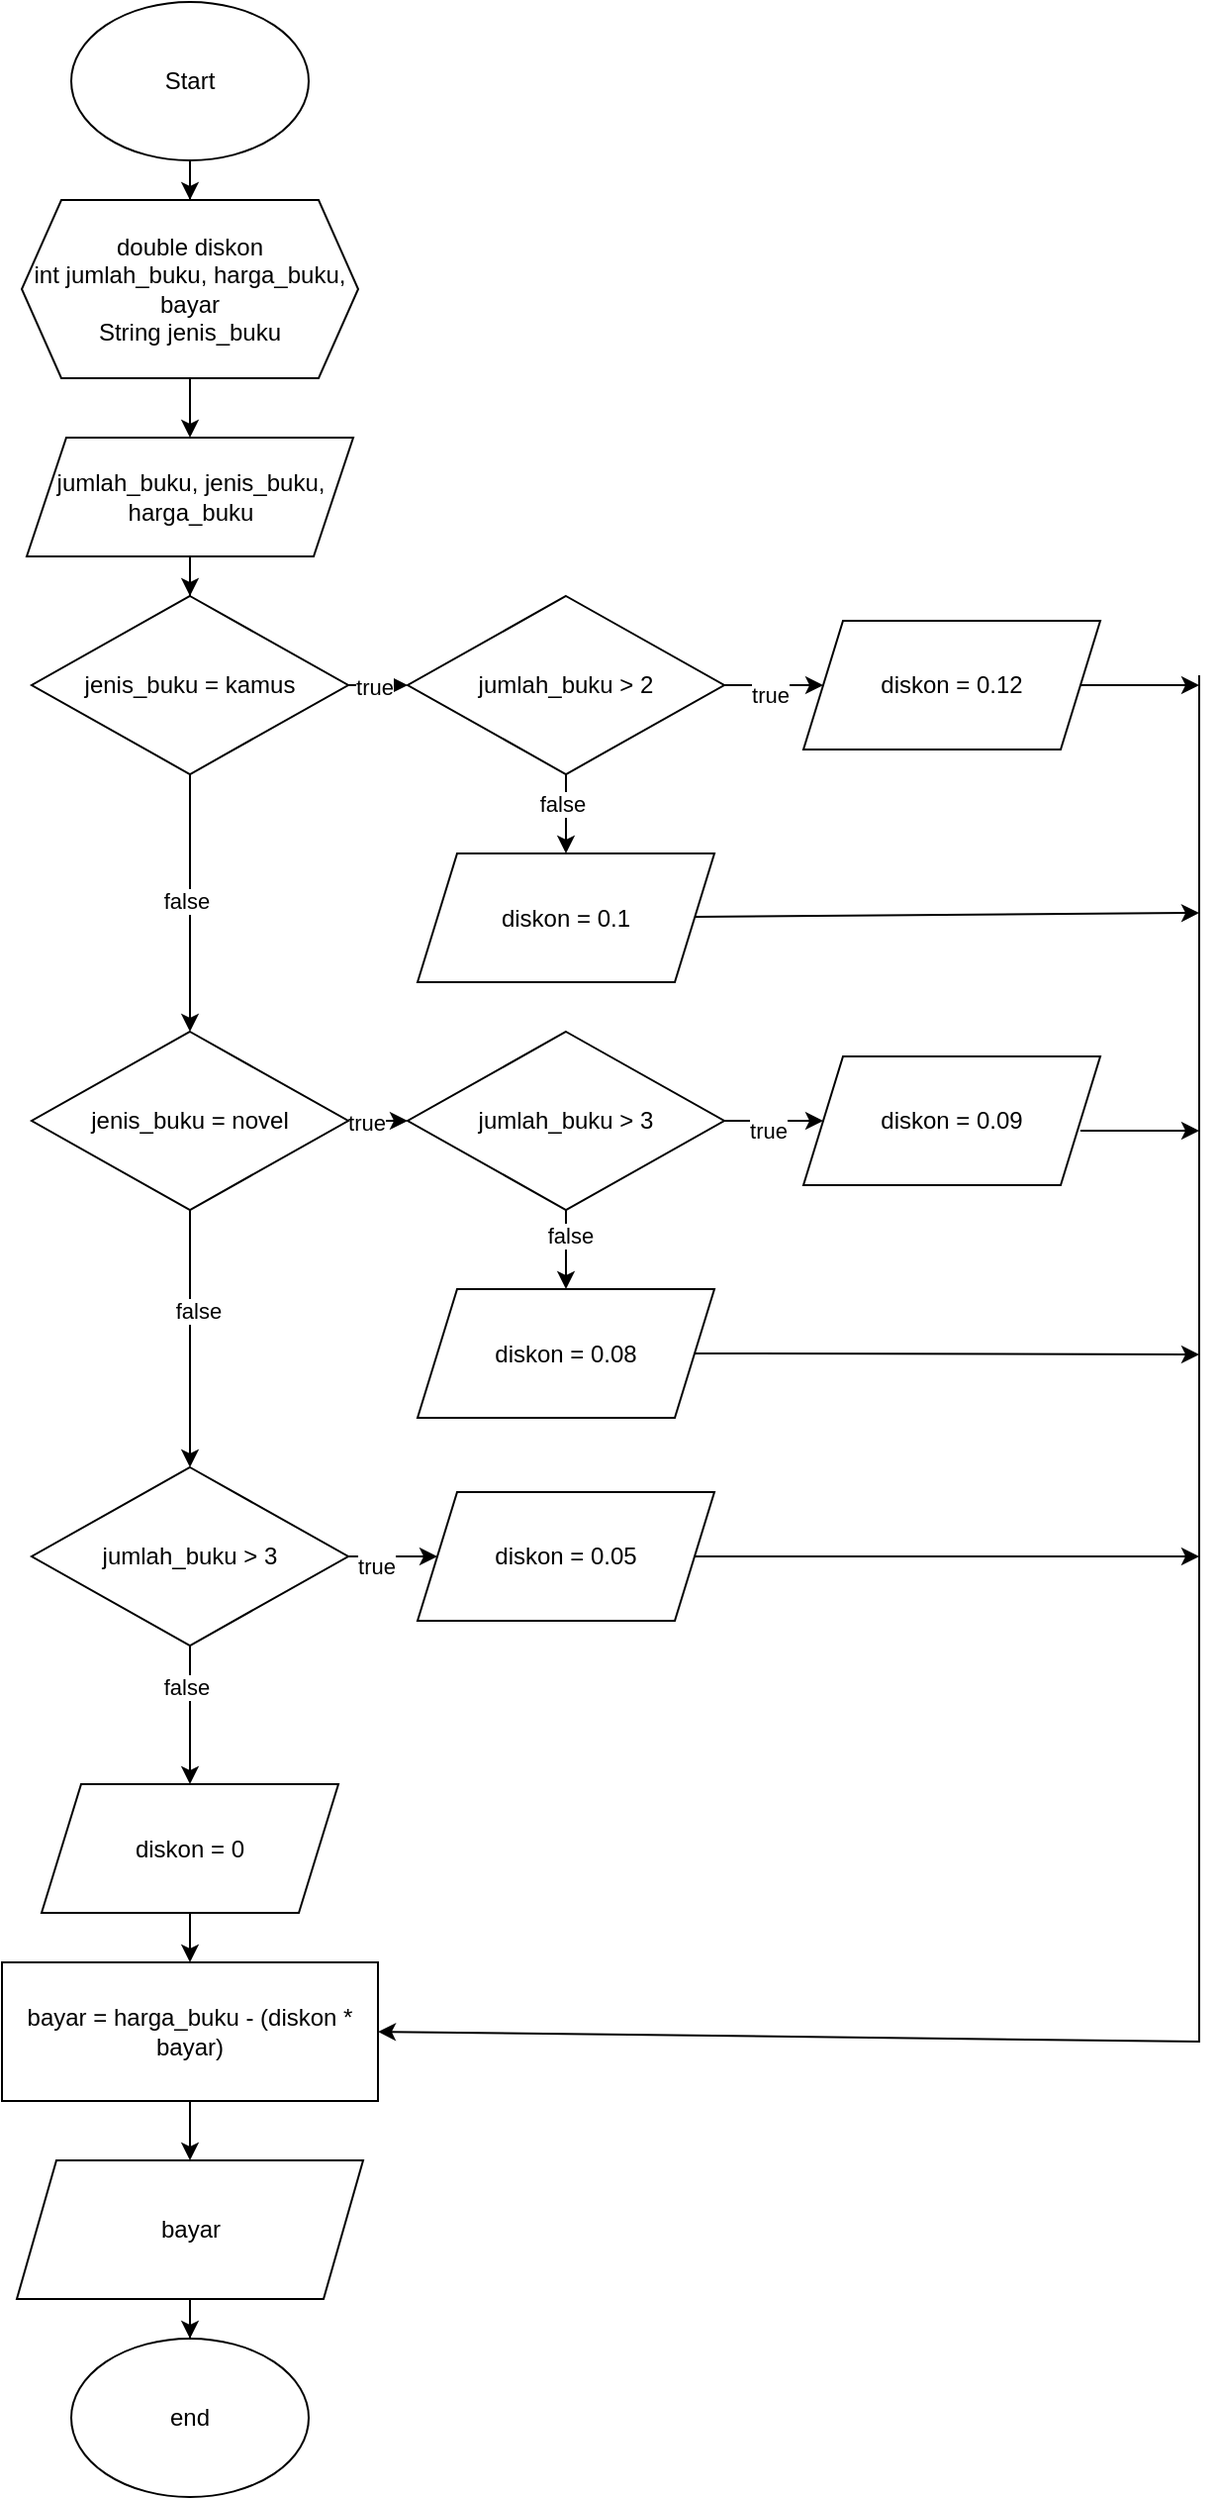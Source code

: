<mxfile version="21.8.2" type="device">
  <diagram id="C5RBs43oDa-KdzZeNtuy" name="Page-1">
    <mxGraphModel dx="1067" dy="507" grid="1" gridSize="10" guides="1" tooltips="1" connect="1" arrows="1" fold="1" page="1" pageScale="1" pageWidth="827" pageHeight="1169" math="0" shadow="0">
      <root>
        <mxCell id="WIyWlLk6GJQsqaUBKTNV-0" />
        <mxCell id="WIyWlLk6GJQsqaUBKTNV-1" parent="WIyWlLk6GJQsqaUBKTNV-0" />
        <mxCell id="WsQtwAhXcLKYjrfNKeOe-2" value="" style="edgeStyle=orthogonalEdgeStyle;rounded=0;orthogonalLoop=1;jettySize=auto;html=1;" edge="1" parent="WIyWlLk6GJQsqaUBKTNV-1" source="WsQtwAhXcLKYjrfNKeOe-0" target="WsQtwAhXcLKYjrfNKeOe-1">
          <mxGeometry relative="1" as="geometry" />
        </mxCell>
        <mxCell id="WsQtwAhXcLKYjrfNKeOe-0" value="Start" style="ellipse;whiteSpace=wrap;html=1;" vertex="1" parent="WIyWlLk6GJQsqaUBKTNV-1">
          <mxGeometry x="260" y="60" width="120" height="80" as="geometry" />
        </mxCell>
        <mxCell id="WsQtwAhXcLKYjrfNKeOe-4" value="" style="edgeStyle=orthogonalEdgeStyle;rounded=0;orthogonalLoop=1;jettySize=auto;html=1;" edge="1" parent="WIyWlLk6GJQsqaUBKTNV-1" source="WsQtwAhXcLKYjrfNKeOe-1" target="WsQtwAhXcLKYjrfNKeOe-3">
          <mxGeometry relative="1" as="geometry" />
        </mxCell>
        <mxCell id="WsQtwAhXcLKYjrfNKeOe-1" value="double diskon&lt;br&gt;int jumlah_buku, harga_buku, bayar&lt;br&gt;String jenis_buku" style="shape=hexagon;perimeter=hexagonPerimeter2;whiteSpace=wrap;html=1;fixedSize=1;" vertex="1" parent="WIyWlLk6GJQsqaUBKTNV-1">
          <mxGeometry x="235" y="160" width="170" height="90" as="geometry" />
        </mxCell>
        <mxCell id="WsQtwAhXcLKYjrfNKeOe-6" value="" style="edgeStyle=orthogonalEdgeStyle;rounded=0;orthogonalLoop=1;jettySize=auto;html=1;" edge="1" parent="WIyWlLk6GJQsqaUBKTNV-1" source="WsQtwAhXcLKYjrfNKeOe-3" target="WsQtwAhXcLKYjrfNKeOe-5">
          <mxGeometry relative="1" as="geometry" />
        </mxCell>
        <mxCell id="WsQtwAhXcLKYjrfNKeOe-3" value="jumlah_buku, jenis_buku, harga_buku" style="shape=parallelogram;perimeter=parallelogramPerimeter;whiteSpace=wrap;html=1;fixedSize=1;" vertex="1" parent="WIyWlLk6GJQsqaUBKTNV-1">
          <mxGeometry x="237.5" y="280" width="165" height="60" as="geometry" />
        </mxCell>
        <mxCell id="WsQtwAhXcLKYjrfNKeOe-11" value="" style="edgeStyle=orthogonalEdgeStyle;rounded=0;orthogonalLoop=1;jettySize=auto;html=1;" edge="1" parent="WIyWlLk6GJQsqaUBKTNV-1" source="WsQtwAhXcLKYjrfNKeOe-5" target="WsQtwAhXcLKYjrfNKeOe-10">
          <mxGeometry relative="1" as="geometry" />
        </mxCell>
        <mxCell id="WsQtwAhXcLKYjrfNKeOe-12" value="true" style="edgeLabel;html=1;align=center;verticalAlign=middle;resizable=0;points=[];" vertex="1" connectable="0" parent="WsQtwAhXcLKYjrfNKeOe-11">
          <mxGeometry x="0.32" y="-1" relative="1" as="geometry">
            <mxPoint as="offset" />
          </mxGeometry>
        </mxCell>
        <mxCell id="WsQtwAhXcLKYjrfNKeOe-23" value="" style="edgeStyle=orthogonalEdgeStyle;rounded=0;orthogonalLoop=1;jettySize=auto;html=1;" edge="1" parent="WIyWlLk6GJQsqaUBKTNV-1" source="WsQtwAhXcLKYjrfNKeOe-5" target="WsQtwAhXcLKYjrfNKeOe-22">
          <mxGeometry relative="1" as="geometry" />
        </mxCell>
        <mxCell id="WsQtwAhXcLKYjrfNKeOe-33" value="false" style="edgeLabel;html=1;align=center;verticalAlign=middle;resizable=0;points=[];" vertex="1" connectable="0" parent="WsQtwAhXcLKYjrfNKeOe-23">
          <mxGeometry x="-0.015" y="-2" relative="1" as="geometry">
            <mxPoint as="offset" />
          </mxGeometry>
        </mxCell>
        <mxCell id="WsQtwAhXcLKYjrfNKeOe-5" value="jenis_buku = kamus" style="rhombus;whiteSpace=wrap;html=1;" vertex="1" parent="WIyWlLk6GJQsqaUBKTNV-1">
          <mxGeometry x="240" y="360" width="160" height="90" as="geometry" />
        </mxCell>
        <mxCell id="WsQtwAhXcLKYjrfNKeOe-14" value="" style="edgeStyle=orthogonalEdgeStyle;rounded=0;orthogonalLoop=1;jettySize=auto;html=1;" edge="1" parent="WIyWlLk6GJQsqaUBKTNV-1" source="WsQtwAhXcLKYjrfNKeOe-10" target="WsQtwAhXcLKYjrfNKeOe-13">
          <mxGeometry relative="1" as="geometry" />
        </mxCell>
        <mxCell id="WsQtwAhXcLKYjrfNKeOe-16" value="true" style="edgeLabel;html=1;align=center;verticalAlign=middle;resizable=0;points=[];" vertex="1" connectable="0" parent="WsQtwAhXcLKYjrfNKeOe-14">
          <mxGeometry x="-0.08" y="-5" relative="1" as="geometry">
            <mxPoint as="offset" />
          </mxGeometry>
        </mxCell>
        <mxCell id="WsQtwAhXcLKYjrfNKeOe-18" value="" style="edgeStyle=orthogonalEdgeStyle;rounded=0;orthogonalLoop=1;jettySize=auto;html=1;" edge="1" parent="WIyWlLk6GJQsqaUBKTNV-1" source="WsQtwAhXcLKYjrfNKeOe-10" target="WsQtwAhXcLKYjrfNKeOe-17">
          <mxGeometry relative="1" as="geometry" />
        </mxCell>
        <mxCell id="WsQtwAhXcLKYjrfNKeOe-21" value="false" style="edgeLabel;html=1;align=center;verticalAlign=middle;resizable=0;points=[];" vertex="1" connectable="0" parent="WsQtwAhXcLKYjrfNKeOe-18">
          <mxGeometry x="-0.25" y="-2" relative="1" as="geometry">
            <mxPoint as="offset" />
          </mxGeometry>
        </mxCell>
        <mxCell id="WsQtwAhXcLKYjrfNKeOe-10" value="jumlah_buku &amp;gt; 2" style="rhombus;whiteSpace=wrap;html=1;" vertex="1" parent="WIyWlLk6GJQsqaUBKTNV-1">
          <mxGeometry x="430" y="360" width="160" height="90" as="geometry" />
        </mxCell>
        <mxCell id="WsQtwAhXcLKYjrfNKeOe-13" value="diskon = 0.12" style="shape=parallelogram;perimeter=parallelogramPerimeter;whiteSpace=wrap;html=1;fixedSize=1;" vertex="1" parent="WIyWlLk6GJQsqaUBKTNV-1">
          <mxGeometry x="630" y="372.5" width="150" height="65" as="geometry" />
        </mxCell>
        <mxCell id="WsQtwAhXcLKYjrfNKeOe-17" value="diskon = 0.1" style="shape=parallelogram;perimeter=parallelogramPerimeter;whiteSpace=wrap;html=1;fixedSize=1;" vertex="1" parent="WIyWlLk6GJQsqaUBKTNV-1">
          <mxGeometry x="435" y="490" width="150" height="65" as="geometry" />
        </mxCell>
        <mxCell id="WsQtwAhXcLKYjrfNKeOe-26" value="" style="edgeStyle=orthogonalEdgeStyle;rounded=0;orthogonalLoop=1;jettySize=auto;html=1;" edge="1" parent="WIyWlLk6GJQsqaUBKTNV-1" source="WsQtwAhXcLKYjrfNKeOe-22" target="WsQtwAhXcLKYjrfNKeOe-24">
          <mxGeometry relative="1" as="geometry" />
        </mxCell>
        <mxCell id="WsQtwAhXcLKYjrfNKeOe-29" value="true" style="edgeLabel;html=1;align=center;verticalAlign=middle;resizable=0;points=[];" vertex="1" connectable="0" parent="WsQtwAhXcLKYjrfNKeOe-26">
          <mxGeometry x="-0.64" y="-1" relative="1" as="geometry">
            <mxPoint as="offset" />
          </mxGeometry>
        </mxCell>
        <mxCell id="WsQtwAhXcLKYjrfNKeOe-36" value="" style="edgeStyle=orthogonalEdgeStyle;rounded=0;orthogonalLoop=1;jettySize=auto;html=1;" edge="1" parent="WIyWlLk6GJQsqaUBKTNV-1" source="WsQtwAhXcLKYjrfNKeOe-22" target="WsQtwAhXcLKYjrfNKeOe-34">
          <mxGeometry relative="1" as="geometry" />
        </mxCell>
        <mxCell id="WsQtwAhXcLKYjrfNKeOe-38" value="false" style="edgeLabel;html=1;align=center;verticalAlign=middle;resizable=0;points=[];" vertex="1" connectable="0" parent="WsQtwAhXcLKYjrfNKeOe-36">
          <mxGeometry x="-0.215" y="4" relative="1" as="geometry">
            <mxPoint as="offset" />
          </mxGeometry>
        </mxCell>
        <mxCell id="WsQtwAhXcLKYjrfNKeOe-22" value="jenis_buku = novel" style="rhombus;whiteSpace=wrap;html=1;" vertex="1" parent="WIyWlLk6GJQsqaUBKTNV-1">
          <mxGeometry x="240" y="580" width="160" height="90" as="geometry" />
        </mxCell>
        <mxCell id="WsQtwAhXcLKYjrfNKeOe-28" value="" style="edgeStyle=orthogonalEdgeStyle;rounded=0;orthogonalLoop=1;jettySize=auto;html=1;" edge="1" parent="WIyWlLk6GJQsqaUBKTNV-1" source="WsQtwAhXcLKYjrfNKeOe-24" target="WsQtwAhXcLKYjrfNKeOe-27">
          <mxGeometry relative="1" as="geometry" />
        </mxCell>
        <mxCell id="WsQtwAhXcLKYjrfNKeOe-30" value="true" style="edgeLabel;html=1;align=center;verticalAlign=middle;resizable=0;points=[];" vertex="1" connectable="0" parent="WsQtwAhXcLKYjrfNKeOe-28">
          <mxGeometry x="-0.12" y="-5" relative="1" as="geometry">
            <mxPoint as="offset" />
          </mxGeometry>
        </mxCell>
        <mxCell id="WsQtwAhXcLKYjrfNKeOe-32" value="" style="edgeStyle=orthogonalEdgeStyle;rounded=0;orthogonalLoop=1;jettySize=auto;html=1;" edge="1" parent="WIyWlLk6GJQsqaUBKTNV-1" source="WsQtwAhXcLKYjrfNKeOe-24" target="WsQtwAhXcLKYjrfNKeOe-31">
          <mxGeometry relative="1" as="geometry" />
        </mxCell>
        <mxCell id="WsQtwAhXcLKYjrfNKeOe-47" value="false" style="edgeLabel;html=1;align=center;verticalAlign=middle;resizable=0;points=[];" vertex="1" connectable="0" parent="WsQtwAhXcLKYjrfNKeOe-32">
          <mxGeometry x="-0.35" y="2" relative="1" as="geometry">
            <mxPoint as="offset" />
          </mxGeometry>
        </mxCell>
        <mxCell id="WsQtwAhXcLKYjrfNKeOe-24" value="jumlah_buku &amp;gt; 3" style="rhombus;whiteSpace=wrap;html=1;" vertex="1" parent="WIyWlLk6GJQsqaUBKTNV-1">
          <mxGeometry x="430" y="580" width="160" height="90" as="geometry" />
        </mxCell>
        <mxCell id="WsQtwAhXcLKYjrfNKeOe-27" value="diskon = 0.09" style="shape=parallelogram;perimeter=parallelogramPerimeter;whiteSpace=wrap;html=1;fixedSize=1;" vertex="1" parent="WIyWlLk6GJQsqaUBKTNV-1">
          <mxGeometry x="630" y="592.5" width="150" height="65" as="geometry" />
        </mxCell>
        <mxCell id="WsQtwAhXcLKYjrfNKeOe-31" value="diskon = 0.08" style="shape=parallelogram;perimeter=parallelogramPerimeter;whiteSpace=wrap;html=1;fixedSize=1;" vertex="1" parent="WIyWlLk6GJQsqaUBKTNV-1">
          <mxGeometry x="435" y="710" width="150" height="65" as="geometry" />
        </mxCell>
        <mxCell id="WsQtwAhXcLKYjrfNKeOe-40" value="" style="edgeStyle=orthogonalEdgeStyle;rounded=0;orthogonalLoop=1;jettySize=auto;html=1;" edge="1" parent="WIyWlLk6GJQsqaUBKTNV-1" source="WsQtwAhXcLKYjrfNKeOe-34" target="WsQtwAhXcLKYjrfNKeOe-39">
          <mxGeometry relative="1" as="geometry" />
        </mxCell>
        <mxCell id="WsQtwAhXcLKYjrfNKeOe-44" value="true" style="edgeLabel;html=1;align=center;verticalAlign=middle;resizable=0;points=[];" vertex="1" connectable="0" parent="WsQtwAhXcLKYjrfNKeOe-40">
          <mxGeometry x="-0.491" y="-5" relative="1" as="geometry">
            <mxPoint as="offset" />
          </mxGeometry>
        </mxCell>
        <mxCell id="WsQtwAhXcLKYjrfNKeOe-42" value="" style="edgeStyle=orthogonalEdgeStyle;rounded=0;orthogonalLoop=1;jettySize=auto;html=1;" edge="1" parent="WIyWlLk6GJQsqaUBKTNV-1" source="WsQtwAhXcLKYjrfNKeOe-34" target="WsQtwAhXcLKYjrfNKeOe-41">
          <mxGeometry relative="1" as="geometry" />
        </mxCell>
        <mxCell id="WsQtwAhXcLKYjrfNKeOe-43" value="false" style="edgeLabel;html=1;align=center;verticalAlign=middle;resizable=0;points=[];" vertex="1" connectable="0" parent="WsQtwAhXcLKYjrfNKeOe-42">
          <mxGeometry x="-0.4" y="-2" relative="1" as="geometry">
            <mxPoint as="offset" />
          </mxGeometry>
        </mxCell>
        <mxCell id="WsQtwAhXcLKYjrfNKeOe-34" value="jumlah_buku &amp;gt; 3" style="rhombus;whiteSpace=wrap;html=1;" vertex="1" parent="WIyWlLk6GJQsqaUBKTNV-1">
          <mxGeometry x="240" y="800" width="160" height="90" as="geometry" />
        </mxCell>
        <mxCell id="WsQtwAhXcLKYjrfNKeOe-39" value="diskon = 0.05" style="shape=parallelogram;perimeter=parallelogramPerimeter;whiteSpace=wrap;html=1;fixedSize=1;" vertex="1" parent="WIyWlLk6GJQsqaUBKTNV-1">
          <mxGeometry x="435" y="812.5" width="150" height="65" as="geometry" />
        </mxCell>
        <mxCell id="WsQtwAhXcLKYjrfNKeOe-61" value="" style="edgeStyle=orthogonalEdgeStyle;rounded=0;orthogonalLoop=1;jettySize=auto;html=1;" edge="1" parent="WIyWlLk6GJQsqaUBKTNV-1" source="WsQtwAhXcLKYjrfNKeOe-41" target="WsQtwAhXcLKYjrfNKeOe-60">
          <mxGeometry relative="1" as="geometry" />
        </mxCell>
        <mxCell id="WsQtwAhXcLKYjrfNKeOe-41" value="diskon = 0" style="shape=parallelogram;perimeter=parallelogramPerimeter;whiteSpace=wrap;html=1;fixedSize=1;" vertex="1" parent="WIyWlLk6GJQsqaUBKTNV-1">
          <mxGeometry x="245" y="960" width="150" height="65" as="geometry" />
        </mxCell>
        <mxCell id="WsQtwAhXcLKYjrfNKeOe-64" value="" style="edgeStyle=orthogonalEdgeStyle;rounded=0;orthogonalLoop=1;jettySize=auto;html=1;" edge="1" parent="WIyWlLk6GJQsqaUBKTNV-1" source="WsQtwAhXcLKYjrfNKeOe-60" target="WsQtwAhXcLKYjrfNKeOe-62">
          <mxGeometry relative="1" as="geometry" />
        </mxCell>
        <mxCell id="WsQtwAhXcLKYjrfNKeOe-60" value="bayar = harga_buku - (diskon * bayar)" style="rounded=0;whiteSpace=wrap;html=1;" vertex="1" parent="WIyWlLk6GJQsqaUBKTNV-1">
          <mxGeometry x="225" y="1050" width="190" height="70" as="geometry" />
        </mxCell>
        <mxCell id="WsQtwAhXcLKYjrfNKeOe-66" value="" style="edgeStyle=orthogonalEdgeStyle;rounded=0;orthogonalLoop=1;jettySize=auto;html=1;" edge="1" parent="WIyWlLk6GJQsqaUBKTNV-1" source="WsQtwAhXcLKYjrfNKeOe-62" target="WsQtwAhXcLKYjrfNKeOe-65">
          <mxGeometry relative="1" as="geometry" />
        </mxCell>
        <mxCell id="WsQtwAhXcLKYjrfNKeOe-62" value="bayar" style="shape=parallelogram;perimeter=parallelogramPerimeter;whiteSpace=wrap;html=1;fixedSize=1;" vertex="1" parent="WIyWlLk6GJQsqaUBKTNV-1">
          <mxGeometry x="232.5" y="1150" width="175" height="70" as="geometry" />
        </mxCell>
        <mxCell id="WsQtwAhXcLKYjrfNKeOe-65" value="end" style="ellipse;whiteSpace=wrap;html=1;" vertex="1" parent="WIyWlLk6GJQsqaUBKTNV-1">
          <mxGeometry x="260" y="1240" width="120" height="80" as="geometry" />
        </mxCell>
        <mxCell id="WsQtwAhXcLKYjrfNKeOe-70" value="" style="endArrow=classic;html=1;rounded=0;exitX=1;exitY=0.5;exitDx=0;exitDy=0;" edge="1" parent="WIyWlLk6GJQsqaUBKTNV-1" source="WsQtwAhXcLKYjrfNKeOe-13">
          <mxGeometry width="50" height="50" relative="1" as="geometry">
            <mxPoint x="760" y="410" as="sourcePoint" />
            <mxPoint x="830" y="405" as="targetPoint" />
          </mxGeometry>
        </mxCell>
        <mxCell id="WsQtwAhXcLKYjrfNKeOe-71" value="" style="endArrow=classic;html=1;rounded=0;" edge="1" parent="WIyWlLk6GJQsqaUBKTNV-1" source="WsQtwAhXcLKYjrfNKeOe-17">
          <mxGeometry width="50" height="50" relative="1" as="geometry">
            <mxPoint x="580" y="530" as="sourcePoint" />
            <mxPoint x="830" y="520" as="targetPoint" />
          </mxGeometry>
        </mxCell>
        <mxCell id="WsQtwAhXcLKYjrfNKeOe-72" value="" style="endArrow=classic;html=1;rounded=0;exitX=1;exitY=0.5;exitDx=0;exitDy=0;" edge="1" parent="WIyWlLk6GJQsqaUBKTNV-1" source="WsQtwAhXcLKYjrfNKeOe-31">
          <mxGeometry width="50" height="50" relative="1" as="geometry">
            <mxPoint x="590" y="750" as="sourcePoint" />
            <mxPoint x="830" y="743" as="targetPoint" />
          </mxGeometry>
        </mxCell>
        <mxCell id="WsQtwAhXcLKYjrfNKeOe-73" value="" style="endArrow=classic;html=1;rounded=0;exitX=1;exitY=0.5;exitDx=0;exitDy=0;" edge="1" parent="WIyWlLk6GJQsqaUBKTNV-1" source="WsQtwAhXcLKYjrfNKeOe-39">
          <mxGeometry width="50" height="50" relative="1" as="geometry">
            <mxPoint x="570" y="840" as="sourcePoint" />
            <mxPoint x="830" y="845" as="targetPoint" />
          </mxGeometry>
        </mxCell>
        <mxCell id="WsQtwAhXcLKYjrfNKeOe-74" value="" style="endArrow=classic;html=1;rounded=0;entryX=1;entryY=0.5;entryDx=0;entryDy=0;" edge="1" parent="WIyWlLk6GJQsqaUBKTNV-1" target="WsQtwAhXcLKYjrfNKeOe-60">
          <mxGeometry width="50" height="50" relative="1" as="geometry">
            <mxPoint x="830" y="400" as="sourcePoint" />
            <mxPoint x="420" y="1090" as="targetPoint" />
            <Array as="points">
              <mxPoint x="830" y="1090" />
            </Array>
          </mxGeometry>
        </mxCell>
        <mxCell id="WsQtwAhXcLKYjrfNKeOe-75" value="" style="endArrow=classic;html=1;rounded=0;" edge="1" parent="WIyWlLk6GJQsqaUBKTNV-1">
          <mxGeometry width="50" height="50" relative="1" as="geometry">
            <mxPoint x="770" y="630" as="sourcePoint" />
            <mxPoint x="830" y="630" as="targetPoint" />
          </mxGeometry>
        </mxCell>
      </root>
    </mxGraphModel>
  </diagram>
</mxfile>
